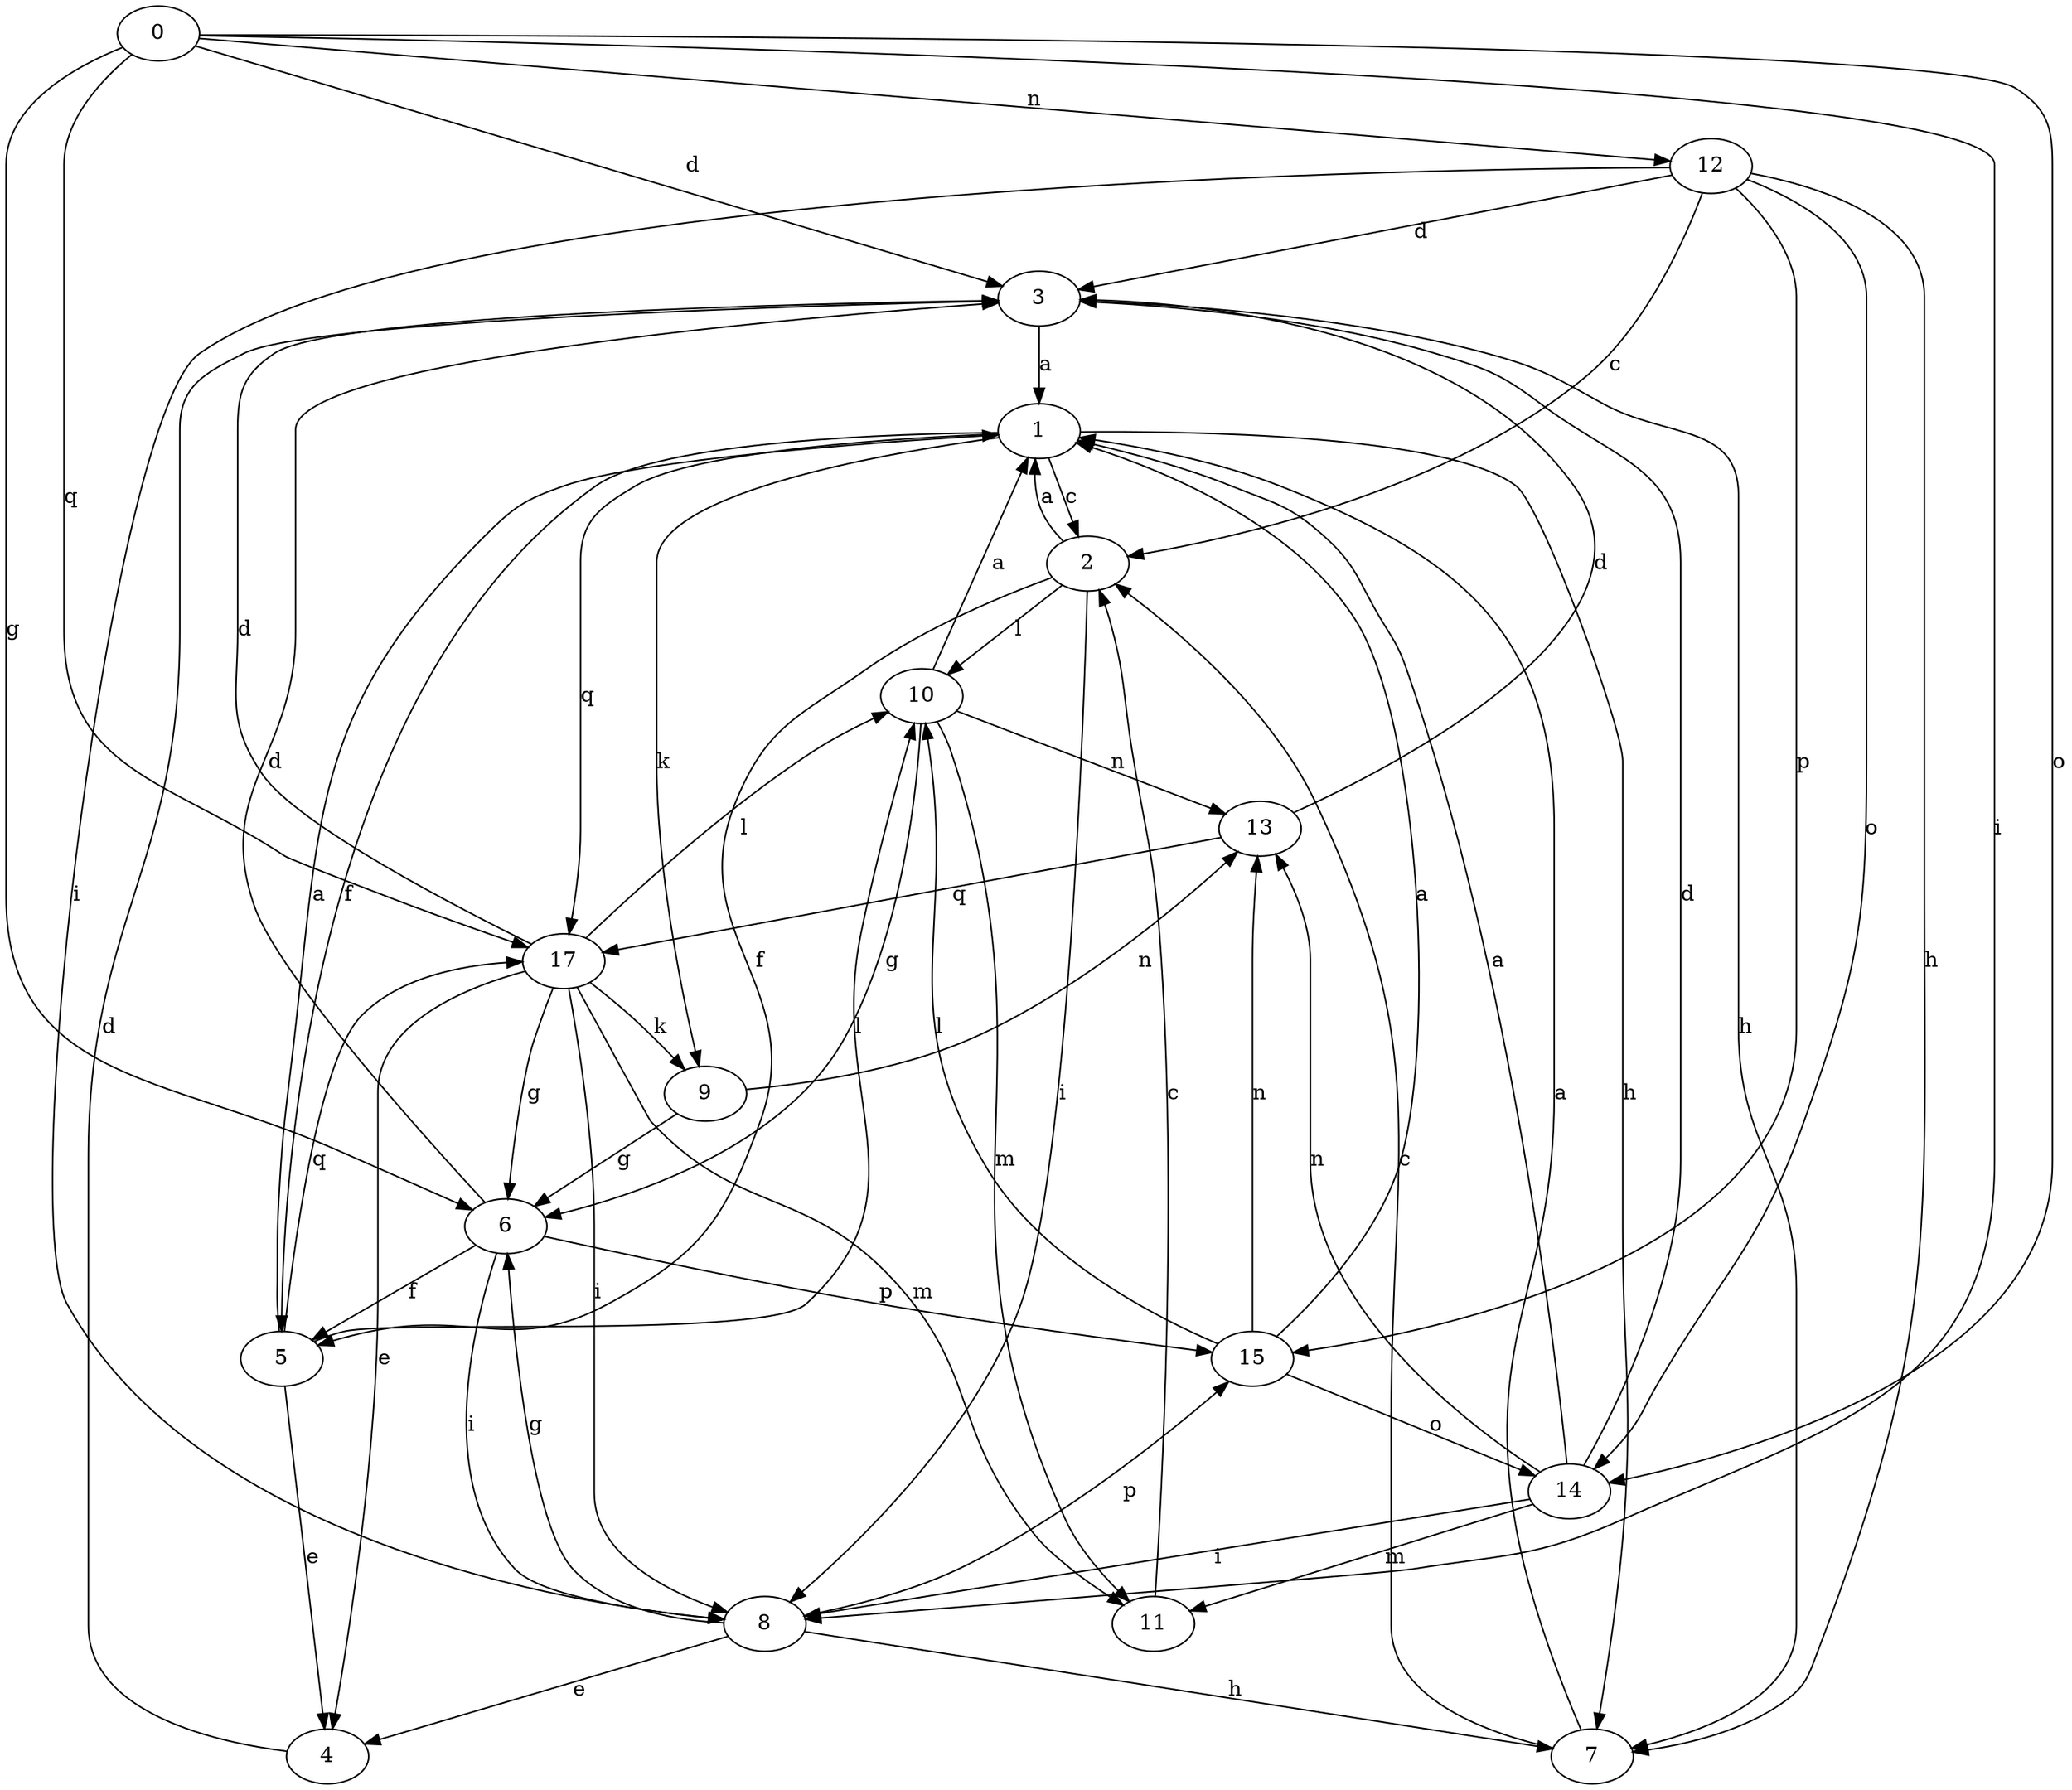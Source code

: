 strict digraph  {
0;
1;
2;
3;
4;
5;
6;
7;
8;
9;
10;
11;
12;
13;
14;
15;
17;
0 -> 3  [label=d];
0 -> 6  [label=g];
0 -> 8  [label=i];
0 -> 12  [label=n];
0 -> 14  [label=o];
0 -> 17  [label=q];
1 -> 2  [label=c];
1 -> 5  [label=f];
1 -> 7  [label=h];
1 -> 9  [label=k];
1 -> 17  [label=q];
2 -> 1  [label=a];
2 -> 5  [label=f];
2 -> 8  [label=i];
2 -> 10  [label=l];
3 -> 1  [label=a];
3 -> 7  [label=h];
4 -> 3  [label=d];
5 -> 1  [label=a];
5 -> 4  [label=e];
5 -> 10  [label=l];
5 -> 17  [label=q];
6 -> 3  [label=d];
6 -> 5  [label=f];
6 -> 8  [label=i];
6 -> 15  [label=p];
7 -> 1  [label=a];
7 -> 2  [label=c];
8 -> 4  [label=e];
8 -> 6  [label=g];
8 -> 7  [label=h];
8 -> 15  [label=p];
9 -> 6  [label=g];
9 -> 13  [label=n];
10 -> 1  [label=a];
10 -> 6  [label=g];
10 -> 11  [label=m];
10 -> 13  [label=n];
11 -> 2  [label=c];
12 -> 2  [label=c];
12 -> 3  [label=d];
12 -> 7  [label=h];
12 -> 8  [label=i];
12 -> 14  [label=o];
12 -> 15  [label=p];
13 -> 3  [label=d];
13 -> 17  [label=q];
14 -> 1  [label=a];
14 -> 3  [label=d];
14 -> 8  [label=i];
14 -> 11  [label=m];
14 -> 13  [label=n];
15 -> 1  [label=a];
15 -> 10  [label=l];
15 -> 13  [label=n];
15 -> 14  [label=o];
17 -> 3  [label=d];
17 -> 4  [label=e];
17 -> 6  [label=g];
17 -> 8  [label=i];
17 -> 9  [label=k];
17 -> 10  [label=l];
17 -> 11  [label=m];
}
